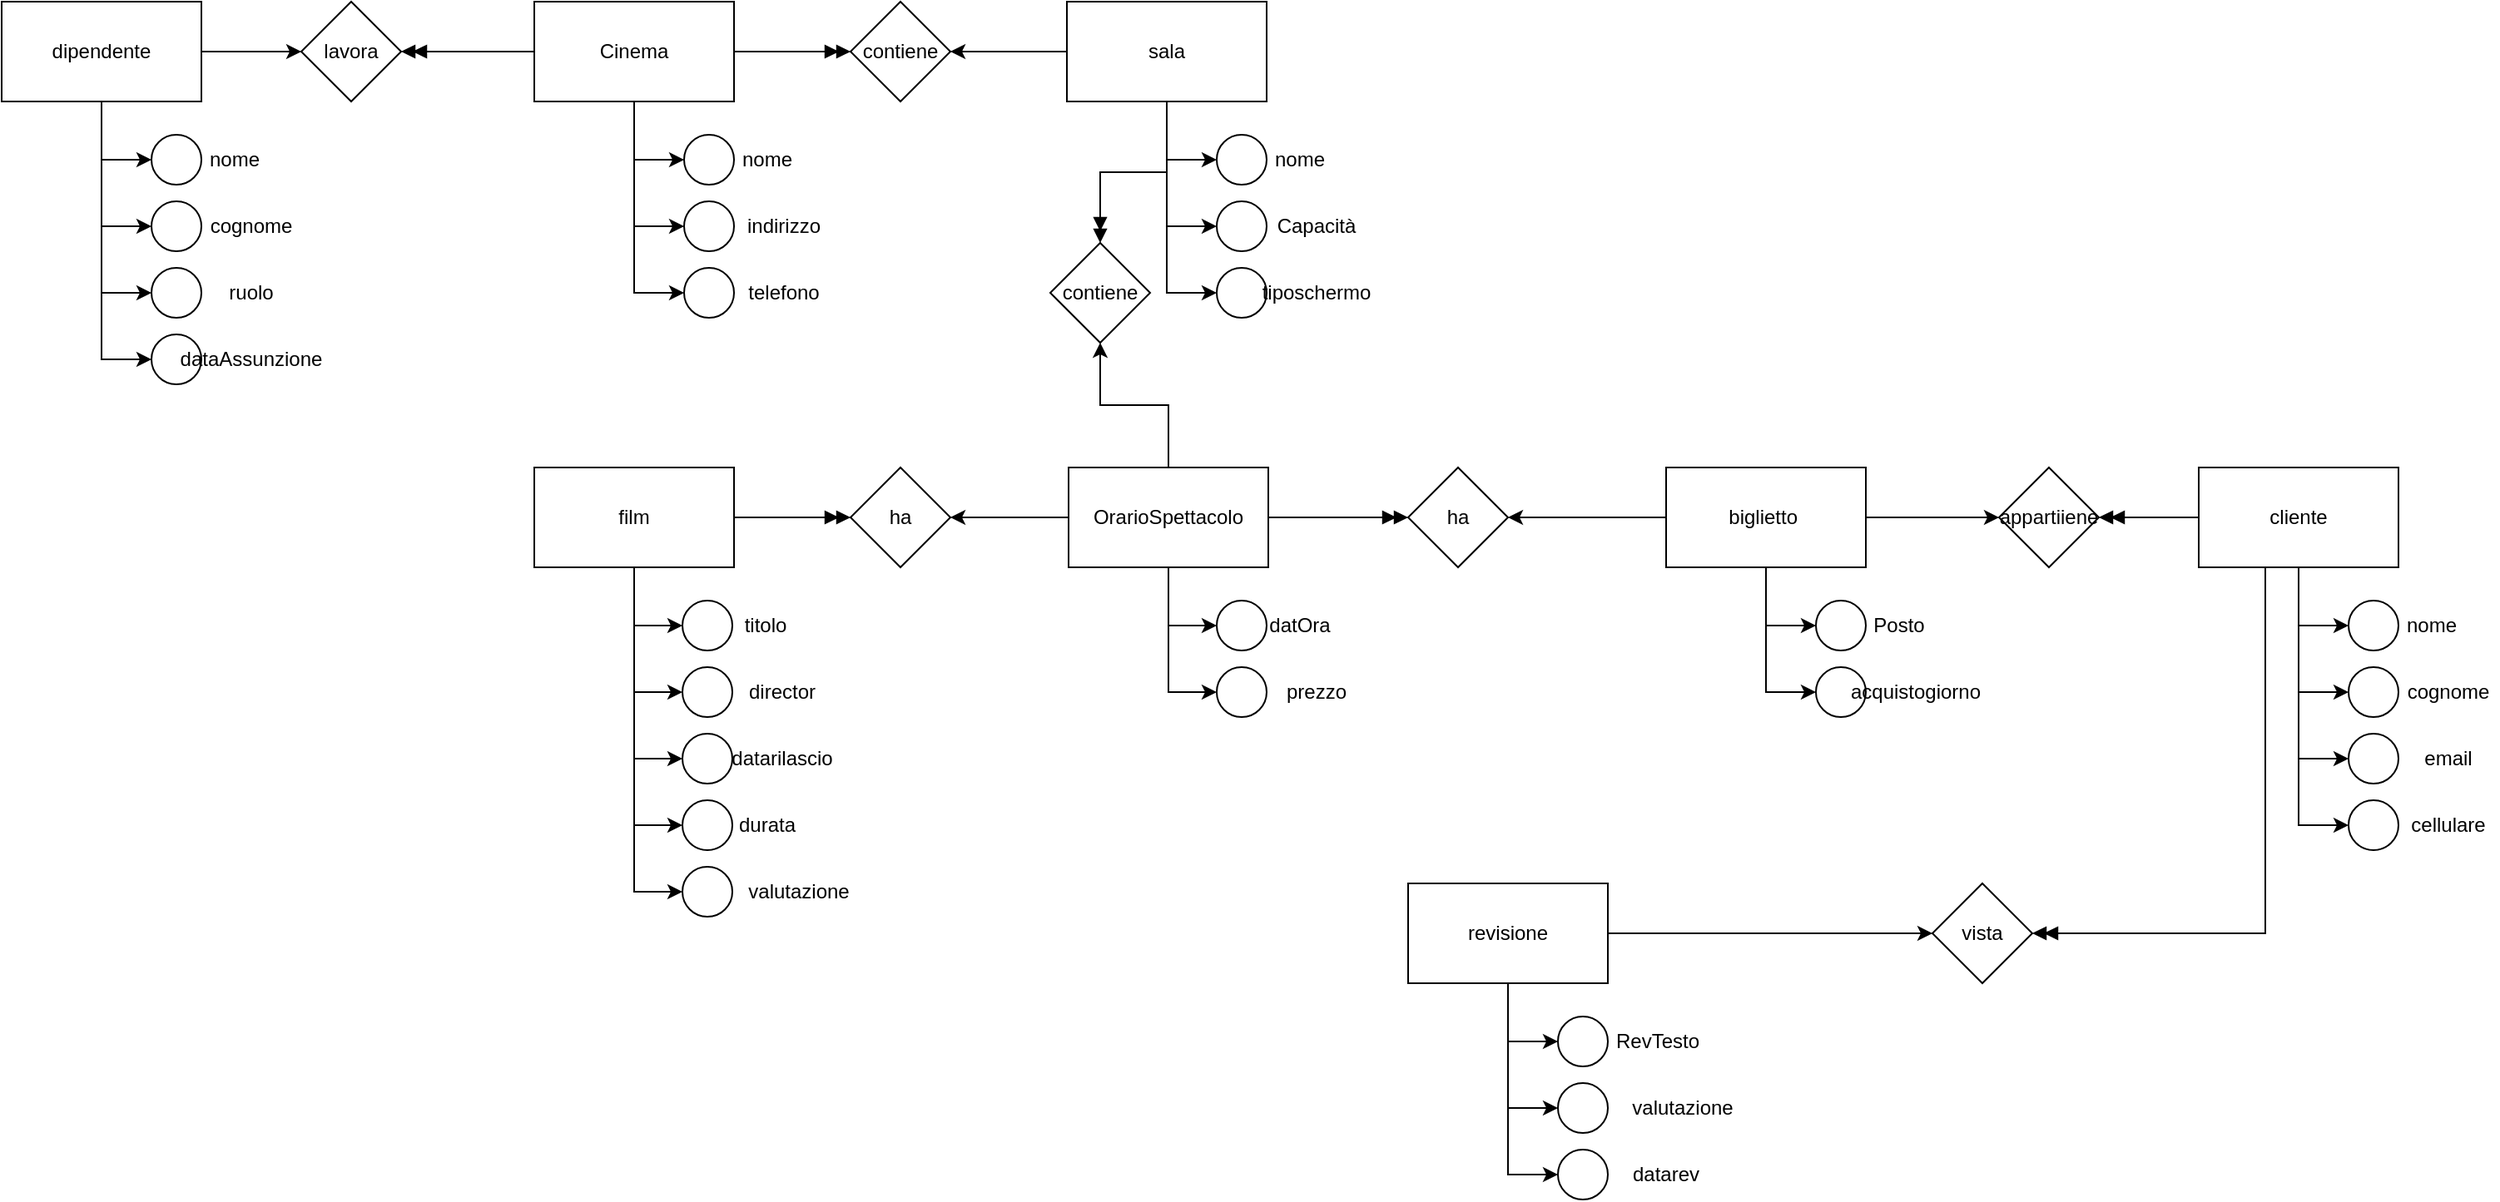 <mxfile version="20.8.16" type="device"><diagram name="Pagina-1" id="e1OMGq5FU3QtGTfRZx8j"><mxGraphModel dx="1691" dy="1685" grid="1" gridSize="10" guides="1" tooltips="1" connect="1" arrows="1" fold="1" page="1" pageScale="1" pageWidth="827" pageHeight="1169" math="0" shadow="0"><root><mxCell id="0"/><mxCell id="1" parent="0"/><mxCell id="1lDaeuUh4nHJBZP8gVij-134" style="edgeStyle=orthogonalEdgeStyle;rounded=0;orthogonalLoop=1;jettySize=auto;html=1;entryX=0;entryY=0.5;entryDx=0;entryDy=0;" edge="1" parent="1" source="1lDaeuUh4nHJBZP8gVij-127" target="1lDaeuUh4nHJBZP8gVij-128"><mxGeometry relative="1" as="geometry"><mxPoint x="340" y="-180" as="targetPoint"/></mxGeometry></mxCell><mxCell id="1lDaeuUh4nHJBZP8gVij-135" style="edgeStyle=orthogonalEdgeStyle;rounded=0;orthogonalLoop=1;jettySize=auto;html=1;entryX=0;entryY=0.5;entryDx=0;entryDy=0;" edge="1" parent="1" source="1lDaeuUh4nHJBZP8gVij-127" target="1lDaeuUh4nHJBZP8gVij-129"><mxGeometry relative="1" as="geometry"><mxPoint x="340" y="-140" as="targetPoint"/></mxGeometry></mxCell><mxCell id="1lDaeuUh4nHJBZP8gVij-136" style="edgeStyle=orthogonalEdgeStyle;rounded=0;orthogonalLoop=1;jettySize=auto;html=1;entryX=0;entryY=0.5;entryDx=0;entryDy=0;" edge="1" parent="1" source="1lDaeuUh4nHJBZP8gVij-127" target="1lDaeuUh4nHJBZP8gVij-130"><mxGeometry relative="1" as="geometry"><mxPoint x="340" y="-100" as="targetPoint"/></mxGeometry></mxCell><mxCell id="1lDaeuUh4nHJBZP8gVij-139" style="edgeStyle=orthogonalEdgeStyle;rounded=0;orthogonalLoop=1;jettySize=auto;html=1;entryX=0;entryY=0.5;entryDx=0;entryDy=0;endArrow=doubleBlock;endFill=1;" edge="1" parent="1" source="1lDaeuUh4nHJBZP8gVij-127" target="1lDaeuUh4nHJBZP8gVij-138"><mxGeometry relative="1" as="geometry"/></mxCell><mxCell id="1lDaeuUh4nHJBZP8gVij-282" style="edgeStyle=orthogonalEdgeStyle;rounded=0;orthogonalLoop=1;jettySize=auto;html=1;entryX=1;entryY=0.5;entryDx=0;entryDy=0;endArrow=doubleBlock;endFill=1;" edge="1" parent="1" source="1lDaeuUh4nHJBZP8gVij-127" target="1lDaeuUh4nHJBZP8gVij-281"><mxGeometry relative="1" as="geometry"/></mxCell><mxCell id="1lDaeuUh4nHJBZP8gVij-127" value="Cinema" style="rounded=0;whiteSpace=wrap;html=1;" vertex="1" parent="1"><mxGeometry x="280" y="-280" width="120" height="60" as="geometry"/></mxCell><mxCell id="1lDaeuUh4nHJBZP8gVij-128" value="" style="ellipse;whiteSpace=wrap;html=1;aspect=fixed;" vertex="1" parent="1"><mxGeometry x="370" y="-200" width="30" height="30" as="geometry"/></mxCell><mxCell id="1lDaeuUh4nHJBZP8gVij-129" value="" style="ellipse;whiteSpace=wrap;html=1;aspect=fixed;" vertex="1" parent="1"><mxGeometry x="370" y="-160" width="30" height="30" as="geometry"/></mxCell><mxCell id="1lDaeuUh4nHJBZP8gVij-130" value="" style="ellipse;whiteSpace=wrap;html=1;aspect=fixed;" vertex="1" parent="1"><mxGeometry x="370" y="-120" width="30" height="30" as="geometry"/></mxCell><mxCell id="1lDaeuUh4nHJBZP8gVij-131" value="nome" style="text;html=1;strokeColor=none;fillColor=none;align=center;verticalAlign=middle;whiteSpace=wrap;rounded=0;" vertex="1" parent="1"><mxGeometry x="390" y="-200" width="60" height="30" as="geometry"/></mxCell><mxCell id="1lDaeuUh4nHJBZP8gVij-132" value="indirizzo" style="text;html=1;strokeColor=none;fillColor=none;align=center;verticalAlign=middle;whiteSpace=wrap;rounded=0;" vertex="1" parent="1"><mxGeometry x="400" y="-160" width="60" height="30" as="geometry"/></mxCell><mxCell id="1lDaeuUh4nHJBZP8gVij-133" value="telefono" style="text;html=1;strokeColor=none;fillColor=none;align=center;verticalAlign=middle;whiteSpace=wrap;rounded=0;" vertex="1" parent="1"><mxGeometry x="400" y="-120" width="60" height="30" as="geometry"/></mxCell><mxCell id="1lDaeuUh4nHJBZP8gVij-140" style="edgeStyle=orthogonalEdgeStyle;rounded=0;orthogonalLoop=1;jettySize=auto;html=1;entryX=1;entryY=0.5;entryDx=0;entryDy=0;endArrow=classic;endFill=1;" edge="1" parent="1" source="1lDaeuUh4nHJBZP8gVij-137" target="1lDaeuUh4nHJBZP8gVij-138"><mxGeometry relative="1" as="geometry"/></mxCell><mxCell id="1lDaeuUh4nHJBZP8gVij-147" style="edgeStyle=orthogonalEdgeStyle;rounded=0;orthogonalLoop=1;jettySize=auto;html=1;endArrow=classic;endFill=1;entryX=0;entryY=0.5;entryDx=0;entryDy=0;" edge="1" parent="1" source="1lDaeuUh4nHJBZP8gVij-137" target="1lDaeuUh4nHJBZP8gVij-141"><mxGeometry relative="1" as="geometry"><mxPoint x="660" y="-170" as="targetPoint"/></mxGeometry></mxCell><mxCell id="1lDaeuUh4nHJBZP8gVij-148" style="edgeStyle=orthogonalEdgeStyle;rounded=0;orthogonalLoop=1;jettySize=auto;html=1;endArrow=classic;endFill=1;entryX=0;entryY=0.5;entryDx=0;entryDy=0;" edge="1" parent="1" source="1lDaeuUh4nHJBZP8gVij-137" target="1lDaeuUh4nHJBZP8gVij-142"><mxGeometry relative="1" as="geometry"><mxPoint x="660" y="-140" as="targetPoint"/></mxGeometry></mxCell><mxCell id="1lDaeuUh4nHJBZP8gVij-149" style="edgeStyle=orthogonalEdgeStyle;rounded=0;orthogonalLoop=1;jettySize=auto;html=1;endArrow=classic;endFill=1;entryX=0;entryY=0.5;entryDx=0;entryDy=0;" edge="1" parent="1" source="1lDaeuUh4nHJBZP8gVij-137" target="1lDaeuUh4nHJBZP8gVij-143"><mxGeometry relative="1" as="geometry"><mxPoint x="660" y="-100" as="targetPoint"/></mxGeometry></mxCell><mxCell id="1lDaeuUh4nHJBZP8gVij-189" style="edgeStyle=orthogonalEdgeStyle;rounded=0;orthogonalLoop=1;jettySize=auto;html=1;entryX=0.5;entryY=0;entryDx=0;entryDy=0;endArrow=doubleBlock;endFill=1;" edge="1" parent="1" source="1lDaeuUh4nHJBZP8gVij-137" target="1lDaeuUh4nHJBZP8gVij-187"><mxGeometry relative="1" as="geometry"/></mxCell><mxCell id="1lDaeuUh4nHJBZP8gVij-137" value="sala" style="rounded=0;whiteSpace=wrap;html=1;" vertex="1" parent="1"><mxGeometry x="600" y="-280" width="120" height="60" as="geometry"/></mxCell><mxCell id="1lDaeuUh4nHJBZP8gVij-138" value="contiene" style="rhombus;whiteSpace=wrap;html=1;" vertex="1" parent="1"><mxGeometry x="470" y="-280" width="60" height="60" as="geometry"/></mxCell><mxCell id="1lDaeuUh4nHJBZP8gVij-141" value="" style="ellipse;whiteSpace=wrap;html=1;aspect=fixed;" vertex="1" parent="1"><mxGeometry x="690" y="-200" width="30" height="30" as="geometry"/></mxCell><mxCell id="1lDaeuUh4nHJBZP8gVij-142" value="" style="ellipse;whiteSpace=wrap;html=1;aspect=fixed;" vertex="1" parent="1"><mxGeometry x="690" y="-160" width="30" height="30" as="geometry"/></mxCell><mxCell id="1lDaeuUh4nHJBZP8gVij-143" value="" style="ellipse;whiteSpace=wrap;html=1;aspect=fixed;" vertex="1" parent="1"><mxGeometry x="690" y="-120" width="30" height="30" as="geometry"/></mxCell><mxCell id="1lDaeuUh4nHJBZP8gVij-144" value="nome" style="text;html=1;strokeColor=none;fillColor=none;align=center;verticalAlign=middle;whiteSpace=wrap;rounded=0;" vertex="1" parent="1"><mxGeometry x="710" y="-200" width="60" height="30" as="geometry"/></mxCell><mxCell id="1lDaeuUh4nHJBZP8gVij-145" value="Capacità" style="text;html=1;strokeColor=none;fillColor=none;align=center;verticalAlign=middle;whiteSpace=wrap;rounded=0;" vertex="1" parent="1"><mxGeometry x="720" y="-160" width="60" height="30" as="geometry"/></mxCell><mxCell id="1lDaeuUh4nHJBZP8gVij-146" value="tiposchermo" style="text;html=1;strokeColor=none;fillColor=none;align=center;verticalAlign=middle;whiteSpace=wrap;rounded=0;" vertex="1" parent="1"><mxGeometry x="720" y="-120" width="60" height="30" as="geometry"/></mxCell><mxCell id="1lDaeuUh4nHJBZP8gVij-161" style="edgeStyle=orthogonalEdgeStyle;rounded=0;orthogonalLoop=1;jettySize=auto;html=1;endArrow=classic;endFill=1;entryX=0;entryY=0.5;entryDx=0;entryDy=0;" edge="1" parent="1" source="1lDaeuUh4nHJBZP8gVij-150" target="1lDaeuUh4nHJBZP8gVij-151"><mxGeometry relative="1" as="geometry"><mxPoint x="340" y="110" as="targetPoint"/></mxGeometry></mxCell><mxCell id="1lDaeuUh4nHJBZP8gVij-162" style="edgeStyle=orthogonalEdgeStyle;rounded=0;orthogonalLoop=1;jettySize=auto;html=1;endArrow=classic;endFill=1;entryX=0;entryY=0.5;entryDx=0;entryDy=0;" edge="1" parent="1" source="1lDaeuUh4nHJBZP8gVij-150" target="1lDaeuUh4nHJBZP8gVij-152"><mxGeometry relative="1" as="geometry"><mxPoint x="340" y="140" as="targetPoint"/></mxGeometry></mxCell><mxCell id="1lDaeuUh4nHJBZP8gVij-163" style="edgeStyle=orthogonalEdgeStyle;rounded=0;orthogonalLoop=1;jettySize=auto;html=1;endArrow=classic;endFill=1;entryX=0;entryY=0.5;entryDx=0;entryDy=0;" edge="1" parent="1" source="1lDaeuUh4nHJBZP8gVij-150" target="1lDaeuUh4nHJBZP8gVij-153"><mxGeometry relative="1" as="geometry"><mxPoint x="340" y="180" as="targetPoint"/><Array as="points"><mxPoint x="340" y="175"/></Array></mxGeometry></mxCell><mxCell id="1lDaeuUh4nHJBZP8gVij-166" style="edgeStyle=orthogonalEdgeStyle;rounded=0;orthogonalLoop=1;jettySize=auto;html=1;endArrow=classic;endFill=1;entryX=0;entryY=0.5;entryDx=0;entryDy=0;" edge="1" parent="1" source="1lDaeuUh4nHJBZP8gVij-150" target="1lDaeuUh4nHJBZP8gVij-157"><mxGeometry relative="1" as="geometry"><mxPoint x="340" y="220" as="targetPoint"/></mxGeometry></mxCell><mxCell id="1lDaeuUh4nHJBZP8gVij-167" style="edgeStyle=orthogonalEdgeStyle;rounded=0;orthogonalLoop=1;jettySize=auto;html=1;endArrow=classic;endFill=1;entryX=0;entryY=0.5;entryDx=0;entryDy=0;" edge="1" parent="1" source="1lDaeuUh4nHJBZP8gVij-150" target="1lDaeuUh4nHJBZP8gVij-159"><mxGeometry relative="1" as="geometry"><mxPoint x="340" y="260" as="targetPoint"/></mxGeometry></mxCell><mxCell id="1lDaeuUh4nHJBZP8gVij-185" style="edgeStyle=orthogonalEdgeStyle;rounded=0;orthogonalLoop=1;jettySize=auto;html=1;endArrow=doubleBlock;endFill=1;" edge="1" parent="1" source="1lDaeuUh4nHJBZP8gVij-150" target="1lDaeuUh4nHJBZP8gVij-184"><mxGeometry relative="1" as="geometry"/></mxCell><mxCell id="1lDaeuUh4nHJBZP8gVij-150" value="film" style="rounded=0;whiteSpace=wrap;html=1;" vertex="1" parent="1"><mxGeometry x="280" width="120" height="60" as="geometry"/></mxCell><mxCell id="1lDaeuUh4nHJBZP8gVij-151" value="" style="ellipse;whiteSpace=wrap;html=1;aspect=fixed;" vertex="1" parent="1"><mxGeometry x="369" y="80" width="30" height="30" as="geometry"/></mxCell><mxCell id="1lDaeuUh4nHJBZP8gVij-152" value="" style="ellipse;whiteSpace=wrap;html=1;aspect=fixed;" vertex="1" parent="1"><mxGeometry x="369" y="120" width="30" height="30" as="geometry"/></mxCell><mxCell id="1lDaeuUh4nHJBZP8gVij-153" value="" style="ellipse;whiteSpace=wrap;html=1;aspect=fixed;" vertex="1" parent="1"><mxGeometry x="369" y="160" width="30" height="30" as="geometry"/></mxCell><mxCell id="1lDaeuUh4nHJBZP8gVij-154" value="titolo" style="text;html=1;strokeColor=none;fillColor=none;align=center;verticalAlign=middle;whiteSpace=wrap;rounded=0;" vertex="1" parent="1"><mxGeometry x="389" y="80" width="60" height="30" as="geometry"/></mxCell><mxCell id="1lDaeuUh4nHJBZP8gVij-155" value="director" style="text;html=1;strokeColor=none;fillColor=none;align=center;verticalAlign=middle;whiteSpace=wrap;rounded=0;" vertex="1" parent="1"><mxGeometry x="399" y="120" width="60" height="30" as="geometry"/></mxCell><mxCell id="1lDaeuUh4nHJBZP8gVij-156" value="datarilascio" style="text;html=1;strokeColor=none;fillColor=none;align=center;verticalAlign=middle;whiteSpace=wrap;rounded=0;" vertex="1" parent="1"><mxGeometry x="399" y="160" width="60" height="30" as="geometry"/></mxCell><mxCell id="1lDaeuUh4nHJBZP8gVij-157" value="" style="ellipse;whiteSpace=wrap;html=1;aspect=fixed;" vertex="1" parent="1"><mxGeometry x="369" y="200" width="30" height="30" as="geometry"/></mxCell><mxCell id="1lDaeuUh4nHJBZP8gVij-158" value="durata" style="text;html=1;strokeColor=none;fillColor=none;align=center;verticalAlign=middle;whiteSpace=wrap;rounded=0;" vertex="1" parent="1"><mxGeometry x="390" y="200" width="60" height="30" as="geometry"/></mxCell><mxCell id="1lDaeuUh4nHJBZP8gVij-159" value="" style="ellipse;whiteSpace=wrap;html=1;aspect=fixed;" vertex="1" parent="1"><mxGeometry x="369" y="240" width="30" height="30" as="geometry"/></mxCell><mxCell id="1lDaeuUh4nHJBZP8gVij-160" value="valutazione" style="text;html=1;strokeColor=none;fillColor=none;align=center;verticalAlign=middle;whiteSpace=wrap;rounded=0;" vertex="1" parent="1"><mxGeometry x="409" y="240" width="60" height="30" as="geometry"/></mxCell><mxCell id="1lDaeuUh4nHJBZP8gVij-168" style="edgeStyle=orthogonalEdgeStyle;rounded=0;orthogonalLoop=1;jettySize=auto;html=1;endArrow=classic;endFill=1;entryX=0;entryY=0.5;entryDx=0;entryDy=0;" edge="1" source="1lDaeuUh4nHJBZP8gVij-173" target="1lDaeuUh4nHJBZP8gVij-174" parent="1"><mxGeometry relative="1" as="geometry"><mxPoint x="661" y="110" as="targetPoint"/></mxGeometry></mxCell><mxCell id="1lDaeuUh4nHJBZP8gVij-169" style="edgeStyle=orthogonalEdgeStyle;rounded=0;orthogonalLoop=1;jettySize=auto;html=1;endArrow=classic;endFill=1;entryX=0;entryY=0.5;entryDx=0;entryDy=0;" edge="1" source="1lDaeuUh4nHJBZP8gVij-173" target="1lDaeuUh4nHJBZP8gVij-175" parent="1"><mxGeometry relative="1" as="geometry"><mxPoint x="661" y="140" as="targetPoint"/></mxGeometry></mxCell><mxCell id="1lDaeuUh4nHJBZP8gVij-186" style="edgeStyle=orthogonalEdgeStyle;rounded=0;orthogonalLoop=1;jettySize=auto;html=1;entryX=1;entryY=0.5;entryDx=0;entryDy=0;endArrow=classic;endFill=1;" edge="1" parent="1" source="1lDaeuUh4nHJBZP8gVij-173" target="1lDaeuUh4nHJBZP8gVij-184"><mxGeometry relative="1" as="geometry"/></mxCell><mxCell id="1lDaeuUh4nHJBZP8gVij-188" style="edgeStyle=orthogonalEdgeStyle;rounded=0;orthogonalLoop=1;jettySize=auto;html=1;entryX=0.5;entryY=1;entryDx=0;entryDy=0;endArrow=classic;endFill=1;" edge="1" parent="1" source="1lDaeuUh4nHJBZP8gVij-173" target="1lDaeuUh4nHJBZP8gVij-187"><mxGeometry relative="1" as="geometry"/></mxCell><mxCell id="1lDaeuUh4nHJBZP8gVij-241" style="edgeStyle=orthogonalEdgeStyle;rounded=0;orthogonalLoop=1;jettySize=auto;html=1;entryX=0;entryY=0.5;entryDx=0;entryDy=0;endArrow=doubleBlock;endFill=1;" edge="1" parent="1" source="1lDaeuUh4nHJBZP8gVij-173" target="1lDaeuUh4nHJBZP8gVij-236"><mxGeometry relative="1" as="geometry"/></mxCell><mxCell id="1lDaeuUh4nHJBZP8gVij-173" value="OrarioSpettacolo" style="rounded=0;whiteSpace=wrap;html=1;" vertex="1" parent="1"><mxGeometry x="601" width="120" height="60" as="geometry"/></mxCell><mxCell id="1lDaeuUh4nHJBZP8gVij-174" value="" style="ellipse;whiteSpace=wrap;html=1;aspect=fixed;" vertex="1" parent="1"><mxGeometry x="690" y="80" width="30" height="30" as="geometry"/></mxCell><mxCell id="1lDaeuUh4nHJBZP8gVij-175" value="" style="ellipse;whiteSpace=wrap;html=1;aspect=fixed;" vertex="1" parent="1"><mxGeometry x="690" y="120" width="30" height="30" as="geometry"/></mxCell><mxCell id="1lDaeuUh4nHJBZP8gVij-177" value="datOra" style="text;html=1;strokeColor=none;fillColor=none;align=center;verticalAlign=middle;whiteSpace=wrap;rounded=0;" vertex="1" parent="1"><mxGeometry x="710" y="80" width="60" height="30" as="geometry"/></mxCell><mxCell id="1lDaeuUh4nHJBZP8gVij-178" value="prezzo" style="text;html=1;strokeColor=none;fillColor=none;align=center;verticalAlign=middle;whiteSpace=wrap;rounded=0;" vertex="1" parent="1"><mxGeometry x="720" y="120" width="60" height="30" as="geometry"/></mxCell><mxCell id="1lDaeuUh4nHJBZP8gVij-184" value="ha" style="rhombus;whiteSpace=wrap;html=1;" vertex="1" parent="1"><mxGeometry x="470" width="60" height="60" as="geometry"/></mxCell><mxCell id="1lDaeuUh4nHJBZP8gVij-187" value="contiene" style="rhombus;whiteSpace=wrap;html=1;" vertex="1" parent="1"><mxGeometry x="590" y="-135" width="60" height="60" as="geometry"/></mxCell><mxCell id="1lDaeuUh4nHJBZP8gVij-216" style="edgeStyle=orthogonalEdgeStyle;rounded=0;orthogonalLoop=1;jettySize=auto;html=1;entryX=0;entryY=0.5;entryDx=0;entryDy=0;" edge="1" source="1lDaeuUh4nHJBZP8gVij-218" target="1lDaeuUh4nHJBZP8gVij-219" parent="1"><mxGeometry relative="1" as="geometry"><mxPoint x="1020" y="100" as="targetPoint"/></mxGeometry></mxCell><mxCell id="1lDaeuUh4nHJBZP8gVij-217" style="edgeStyle=orthogonalEdgeStyle;rounded=0;orthogonalLoop=1;jettySize=auto;html=1;entryX=0;entryY=0.5;entryDx=0;entryDy=0;" edge="1" source="1lDaeuUh4nHJBZP8gVij-218" target="1lDaeuUh4nHJBZP8gVij-220" parent="1"><mxGeometry relative="1" as="geometry"><mxPoint x="1020" y="140" as="targetPoint"/></mxGeometry></mxCell><mxCell id="1lDaeuUh4nHJBZP8gVij-238" style="edgeStyle=orthogonalEdgeStyle;rounded=0;orthogonalLoop=1;jettySize=auto;html=1;entryX=0;entryY=0.5;entryDx=0;entryDy=0;endArrow=classic;endFill=1;" edge="1" parent="1" source="1lDaeuUh4nHJBZP8gVij-218" target="1lDaeuUh4nHJBZP8gVij-237"><mxGeometry relative="1" as="geometry"/></mxCell><mxCell id="1lDaeuUh4nHJBZP8gVij-240" style="edgeStyle=orthogonalEdgeStyle;rounded=0;orthogonalLoop=1;jettySize=auto;html=1;entryX=1;entryY=0.5;entryDx=0;entryDy=0;endArrow=classic;endFill=1;" edge="1" parent="1" source="1lDaeuUh4nHJBZP8gVij-218" target="1lDaeuUh4nHJBZP8gVij-236"><mxGeometry relative="1" as="geometry"/></mxCell><mxCell id="1lDaeuUh4nHJBZP8gVij-218" value="biglietto&amp;nbsp;" style="rounded=0;whiteSpace=wrap;html=1;" vertex="1" parent="1"><mxGeometry x="960" width="120" height="60" as="geometry"/></mxCell><mxCell id="1lDaeuUh4nHJBZP8gVij-219" value="" style="ellipse;whiteSpace=wrap;html=1;aspect=fixed;" vertex="1" parent="1"><mxGeometry x="1050" y="80" width="30" height="30" as="geometry"/></mxCell><mxCell id="1lDaeuUh4nHJBZP8gVij-220" value="" style="ellipse;whiteSpace=wrap;html=1;aspect=fixed;" vertex="1" parent="1"><mxGeometry x="1050" y="120" width="30" height="30" as="geometry"/></mxCell><mxCell id="1lDaeuUh4nHJBZP8gVij-221" value="Posto" style="text;html=1;strokeColor=none;fillColor=none;align=center;verticalAlign=middle;whiteSpace=wrap;rounded=0;" vertex="1" parent="1"><mxGeometry x="1070" y="80" width="60" height="30" as="geometry"/></mxCell><mxCell id="1lDaeuUh4nHJBZP8gVij-222" value="acquistogiorno" style="text;html=1;strokeColor=none;fillColor=none;align=center;verticalAlign=middle;whiteSpace=wrap;rounded=0;" vertex="1" parent="1"><mxGeometry x="1080" y="120" width="60" height="30" as="geometry"/></mxCell><mxCell id="1lDaeuUh4nHJBZP8gVij-223" style="edgeStyle=orthogonalEdgeStyle;rounded=0;orthogonalLoop=1;jettySize=auto;html=1;entryX=0;entryY=0.5;entryDx=0;entryDy=0;" edge="1" source="1lDaeuUh4nHJBZP8gVij-227" target="1lDaeuUh4nHJBZP8gVij-228" parent="1"><mxGeometry relative="1" as="geometry"><mxPoint x="1340" y="100" as="targetPoint"/></mxGeometry></mxCell><mxCell id="1lDaeuUh4nHJBZP8gVij-224" style="edgeStyle=orthogonalEdgeStyle;rounded=0;orthogonalLoop=1;jettySize=auto;html=1;entryX=0;entryY=0.5;entryDx=0;entryDy=0;" edge="1" source="1lDaeuUh4nHJBZP8gVij-227" target="1lDaeuUh4nHJBZP8gVij-229" parent="1"><mxGeometry relative="1" as="geometry"><mxPoint x="1340" y="140" as="targetPoint"/></mxGeometry></mxCell><mxCell id="1lDaeuUh4nHJBZP8gVij-225" style="edgeStyle=orthogonalEdgeStyle;rounded=0;orthogonalLoop=1;jettySize=auto;html=1;entryX=0;entryY=0.5;entryDx=0;entryDy=0;" edge="1" source="1lDaeuUh4nHJBZP8gVij-227" target="1lDaeuUh4nHJBZP8gVij-230" parent="1"><mxGeometry relative="1" as="geometry"><mxPoint x="1340" y="180" as="targetPoint"/></mxGeometry></mxCell><mxCell id="1lDaeuUh4nHJBZP8gVij-226" style="edgeStyle=orthogonalEdgeStyle;rounded=0;orthogonalLoop=1;jettySize=auto;html=1;endArrow=classic;endFill=1;entryX=0;entryY=0.5;entryDx=0;entryDy=0;" edge="1" source="1lDaeuUh4nHJBZP8gVij-227" target="1lDaeuUh4nHJBZP8gVij-234" parent="1"><mxGeometry relative="1" as="geometry"><mxPoint x="1340" y="220" as="targetPoint"/></mxGeometry></mxCell><mxCell id="1lDaeuUh4nHJBZP8gVij-239" style="edgeStyle=orthogonalEdgeStyle;rounded=0;orthogonalLoop=1;jettySize=auto;html=1;entryX=1;entryY=0.5;entryDx=0;entryDy=0;endArrow=doubleBlock;endFill=1;" edge="1" parent="1" source="1lDaeuUh4nHJBZP8gVij-227" target="1lDaeuUh4nHJBZP8gVij-237"><mxGeometry relative="1" as="geometry"/></mxCell><mxCell id="1lDaeuUh4nHJBZP8gVij-254" style="edgeStyle=orthogonalEdgeStyle;rounded=0;orthogonalLoop=1;jettySize=auto;html=1;entryX=1;entryY=0.5;entryDx=0;entryDy=0;endArrow=doubleBlock;endFill=1;" edge="1" parent="1" source="1lDaeuUh4nHJBZP8gVij-227" target="1lDaeuUh4nHJBZP8gVij-252"><mxGeometry relative="1" as="geometry"><Array as="points"><mxPoint x="1320" y="280"/></Array></mxGeometry></mxCell><mxCell id="1lDaeuUh4nHJBZP8gVij-227" value="cliente" style="rounded=0;whiteSpace=wrap;html=1;" vertex="1" parent="1"><mxGeometry x="1280" width="120" height="60" as="geometry"/></mxCell><mxCell id="1lDaeuUh4nHJBZP8gVij-228" value="" style="ellipse;whiteSpace=wrap;html=1;aspect=fixed;" vertex="1" parent="1"><mxGeometry x="1370" y="80" width="30" height="30" as="geometry"/></mxCell><mxCell id="1lDaeuUh4nHJBZP8gVij-229" value="" style="ellipse;whiteSpace=wrap;html=1;aspect=fixed;" vertex="1" parent="1"><mxGeometry x="1370" y="120" width="30" height="30" as="geometry"/></mxCell><mxCell id="1lDaeuUh4nHJBZP8gVij-230" value="" style="ellipse;whiteSpace=wrap;html=1;aspect=fixed;" vertex="1" parent="1"><mxGeometry x="1370" y="160" width="30" height="30" as="geometry"/></mxCell><mxCell id="1lDaeuUh4nHJBZP8gVij-231" value="nome" style="text;html=1;strokeColor=none;fillColor=none;align=center;verticalAlign=middle;whiteSpace=wrap;rounded=0;" vertex="1" parent="1"><mxGeometry x="1390" y="80" width="60" height="30" as="geometry"/></mxCell><mxCell id="1lDaeuUh4nHJBZP8gVij-232" value="cognome" style="text;html=1;strokeColor=none;fillColor=none;align=center;verticalAlign=middle;whiteSpace=wrap;rounded=0;" vertex="1" parent="1"><mxGeometry x="1400" y="120" width="60" height="30" as="geometry"/></mxCell><mxCell id="1lDaeuUh4nHJBZP8gVij-233" value="email" style="text;html=1;strokeColor=none;fillColor=none;align=center;verticalAlign=middle;whiteSpace=wrap;rounded=0;" vertex="1" parent="1"><mxGeometry x="1400" y="160" width="60" height="30" as="geometry"/></mxCell><mxCell id="1lDaeuUh4nHJBZP8gVij-234" value="" style="ellipse;whiteSpace=wrap;html=1;aspect=fixed;" vertex="1" parent="1"><mxGeometry x="1370" y="200" width="30" height="30" as="geometry"/></mxCell><mxCell id="1lDaeuUh4nHJBZP8gVij-235" value="cellulare" style="text;html=1;strokeColor=none;fillColor=none;align=center;verticalAlign=middle;whiteSpace=wrap;rounded=0;" vertex="1" parent="1"><mxGeometry x="1400" y="200" width="60" height="30" as="geometry"/></mxCell><mxCell id="1lDaeuUh4nHJBZP8gVij-236" value="ha" style="rhombus;whiteSpace=wrap;html=1;" vertex="1" parent="1"><mxGeometry x="805" width="60" height="60" as="geometry"/></mxCell><mxCell id="1lDaeuUh4nHJBZP8gVij-237" value="appartiiene" style="rhombus;whiteSpace=wrap;html=1;" vertex="1" parent="1"><mxGeometry x="1160" width="60" height="60" as="geometry"/></mxCell><mxCell id="1lDaeuUh4nHJBZP8gVij-242" style="edgeStyle=orthogonalEdgeStyle;rounded=0;orthogonalLoop=1;jettySize=auto;html=1;entryX=0;entryY=0.5;entryDx=0;entryDy=0;" edge="1" source="1lDaeuUh4nHJBZP8gVij-244" target="1lDaeuUh4nHJBZP8gVij-245" parent="1"><mxGeometry relative="1" as="geometry"><mxPoint x="865" y="350" as="targetPoint"/></mxGeometry></mxCell><mxCell id="1lDaeuUh4nHJBZP8gVij-243" style="edgeStyle=orthogonalEdgeStyle;rounded=0;orthogonalLoop=1;jettySize=auto;html=1;entryX=0;entryY=0.5;entryDx=0;entryDy=0;" edge="1" source="1lDaeuUh4nHJBZP8gVij-244" target="1lDaeuUh4nHJBZP8gVij-246" parent="1"><mxGeometry relative="1" as="geometry"><mxPoint x="865" y="390" as="targetPoint"/></mxGeometry></mxCell><mxCell id="1lDaeuUh4nHJBZP8gVij-251" style="edgeStyle=orthogonalEdgeStyle;rounded=0;orthogonalLoop=1;jettySize=auto;html=1;endArrow=classic;endFill=1;entryX=0;entryY=0.5;entryDx=0;entryDy=0;" edge="1" parent="1" source="1lDaeuUh4nHJBZP8gVij-244" target="1lDaeuUh4nHJBZP8gVij-249"><mxGeometry relative="1" as="geometry"><mxPoint x="865" y="440" as="targetPoint"/></mxGeometry></mxCell><mxCell id="1lDaeuUh4nHJBZP8gVij-253" style="edgeStyle=orthogonalEdgeStyle;rounded=0;orthogonalLoop=1;jettySize=auto;html=1;entryX=0;entryY=0.5;entryDx=0;entryDy=0;endArrow=classic;endFill=1;" edge="1" parent="1" source="1lDaeuUh4nHJBZP8gVij-244" target="1lDaeuUh4nHJBZP8gVij-252"><mxGeometry relative="1" as="geometry"/></mxCell><mxCell id="1lDaeuUh4nHJBZP8gVij-244" value="revisione" style="rounded=0;whiteSpace=wrap;html=1;" vertex="1" parent="1"><mxGeometry x="805" y="250" width="120" height="60" as="geometry"/></mxCell><mxCell id="1lDaeuUh4nHJBZP8gVij-245" value="" style="ellipse;whiteSpace=wrap;html=1;aspect=fixed;" vertex="1" parent="1"><mxGeometry x="895" y="330" width="30" height="30" as="geometry"/></mxCell><mxCell id="1lDaeuUh4nHJBZP8gVij-246" value="" style="ellipse;whiteSpace=wrap;html=1;aspect=fixed;" vertex="1" parent="1"><mxGeometry x="895" y="370" width="30" height="30" as="geometry"/></mxCell><mxCell id="1lDaeuUh4nHJBZP8gVij-247" value="RevTesto" style="text;html=1;strokeColor=none;fillColor=none;align=center;verticalAlign=middle;whiteSpace=wrap;rounded=0;" vertex="1" parent="1"><mxGeometry x="925" y="330" width="60" height="30" as="geometry"/></mxCell><mxCell id="1lDaeuUh4nHJBZP8gVij-248" value="valutazione" style="text;html=1;strokeColor=none;fillColor=none;align=center;verticalAlign=middle;whiteSpace=wrap;rounded=0;" vertex="1" parent="1"><mxGeometry x="940" y="370" width="60" height="30" as="geometry"/></mxCell><mxCell id="1lDaeuUh4nHJBZP8gVij-249" value="" style="ellipse;whiteSpace=wrap;html=1;aspect=fixed;" vertex="1" parent="1"><mxGeometry x="895" y="410" width="30" height="30" as="geometry"/></mxCell><mxCell id="1lDaeuUh4nHJBZP8gVij-250" value="datarev" style="text;html=1;strokeColor=none;fillColor=none;align=center;verticalAlign=middle;whiteSpace=wrap;rounded=0;" vertex="1" parent="1"><mxGeometry x="930" y="410" width="60" height="30" as="geometry"/></mxCell><mxCell id="1lDaeuUh4nHJBZP8gVij-252" value="vista" style="rhombus;whiteSpace=wrap;html=1;" vertex="1" parent="1"><mxGeometry x="1120" y="250" width="60" height="60" as="geometry"/></mxCell><mxCell id="1lDaeuUh4nHJBZP8gVij-268" style="edgeStyle=orthogonalEdgeStyle;rounded=0;orthogonalLoop=1;jettySize=auto;html=1;entryX=0;entryY=0.5;entryDx=0;entryDy=0;" edge="1" source="1lDaeuUh4nHJBZP8gVij-272" target="1lDaeuUh4nHJBZP8gVij-273" parent="1"><mxGeometry relative="1" as="geometry"><mxPoint x="20" y="-180" as="targetPoint"/></mxGeometry></mxCell><mxCell id="1lDaeuUh4nHJBZP8gVij-269" style="edgeStyle=orthogonalEdgeStyle;rounded=0;orthogonalLoop=1;jettySize=auto;html=1;entryX=0;entryY=0.5;entryDx=0;entryDy=0;" edge="1" source="1lDaeuUh4nHJBZP8gVij-272" target="1lDaeuUh4nHJBZP8gVij-274" parent="1"><mxGeometry relative="1" as="geometry"><mxPoint x="20" y="-140" as="targetPoint"/></mxGeometry></mxCell><mxCell id="1lDaeuUh4nHJBZP8gVij-270" style="edgeStyle=orthogonalEdgeStyle;rounded=0;orthogonalLoop=1;jettySize=auto;html=1;entryX=0;entryY=0.5;entryDx=0;entryDy=0;" edge="1" source="1lDaeuUh4nHJBZP8gVij-272" target="1lDaeuUh4nHJBZP8gVij-275" parent="1"><mxGeometry relative="1" as="geometry"><mxPoint x="20" y="-100" as="targetPoint"/></mxGeometry></mxCell><mxCell id="1lDaeuUh4nHJBZP8gVij-271" style="edgeStyle=orthogonalEdgeStyle;rounded=0;orthogonalLoop=1;jettySize=auto;html=1;endArrow=classic;endFill=1;entryX=0;entryY=0.5;entryDx=0;entryDy=0;" edge="1" source="1lDaeuUh4nHJBZP8gVij-272" target="1lDaeuUh4nHJBZP8gVij-279" parent="1"><mxGeometry relative="1" as="geometry"><mxPoint x="20" y="-60" as="targetPoint"/></mxGeometry></mxCell><mxCell id="1lDaeuUh4nHJBZP8gVij-283" style="edgeStyle=orthogonalEdgeStyle;rounded=0;orthogonalLoop=1;jettySize=auto;html=1;endArrow=classic;endFill=1;" edge="1" parent="1" source="1lDaeuUh4nHJBZP8gVij-272" target="1lDaeuUh4nHJBZP8gVij-281"><mxGeometry relative="1" as="geometry"/></mxCell><mxCell id="1lDaeuUh4nHJBZP8gVij-272" value="dipendente" style="rounded=0;whiteSpace=wrap;html=1;" vertex="1" parent="1"><mxGeometry x="-40" y="-280" width="120" height="60" as="geometry"/></mxCell><mxCell id="1lDaeuUh4nHJBZP8gVij-273" value="" style="ellipse;whiteSpace=wrap;html=1;aspect=fixed;" vertex="1" parent="1"><mxGeometry x="50" y="-200" width="30" height="30" as="geometry"/></mxCell><mxCell id="1lDaeuUh4nHJBZP8gVij-274" value="" style="ellipse;whiteSpace=wrap;html=1;aspect=fixed;" vertex="1" parent="1"><mxGeometry x="50" y="-160" width="30" height="30" as="geometry"/></mxCell><mxCell id="1lDaeuUh4nHJBZP8gVij-275" value="" style="ellipse;whiteSpace=wrap;html=1;aspect=fixed;" vertex="1" parent="1"><mxGeometry x="50" y="-120" width="30" height="30" as="geometry"/></mxCell><mxCell id="1lDaeuUh4nHJBZP8gVij-276" value="nome" style="text;html=1;strokeColor=none;fillColor=none;align=center;verticalAlign=middle;whiteSpace=wrap;rounded=0;" vertex="1" parent="1"><mxGeometry x="70" y="-200" width="60" height="30" as="geometry"/></mxCell><mxCell id="1lDaeuUh4nHJBZP8gVij-277" value="cognome" style="text;html=1;strokeColor=none;fillColor=none;align=center;verticalAlign=middle;whiteSpace=wrap;rounded=0;" vertex="1" parent="1"><mxGeometry x="80" y="-160" width="60" height="30" as="geometry"/></mxCell><mxCell id="1lDaeuUh4nHJBZP8gVij-278" value="ruolo" style="text;html=1;strokeColor=none;fillColor=none;align=center;verticalAlign=middle;whiteSpace=wrap;rounded=0;" vertex="1" parent="1"><mxGeometry x="80" y="-120" width="60" height="30" as="geometry"/></mxCell><mxCell id="1lDaeuUh4nHJBZP8gVij-279" value="" style="ellipse;whiteSpace=wrap;html=1;aspect=fixed;" vertex="1" parent="1"><mxGeometry x="50" y="-80" width="30" height="30" as="geometry"/></mxCell><mxCell id="1lDaeuUh4nHJBZP8gVij-280" value="dataAssunzione" style="text;html=1;strokeColor=none;fillColor=none;align=center;verticalAlign=middle;whiteSpace=wrap;rounded=0;" vertex="1" parent="1"><mxGeometry x="80" y="-80" width="60" height="30" as="geometry"/></mxCell><mxCell id="1lDaeuUh4nHJBZP8gVij-281" value="lavora" style="rhombus;whiteSpace=wrap;html=1;" vertex="1" parent="1"><mxGeometry x="140" y="-280" width="60" height="60" as="geometry"/></mxCell></root></mxGraphModel></diagram></mxfile>